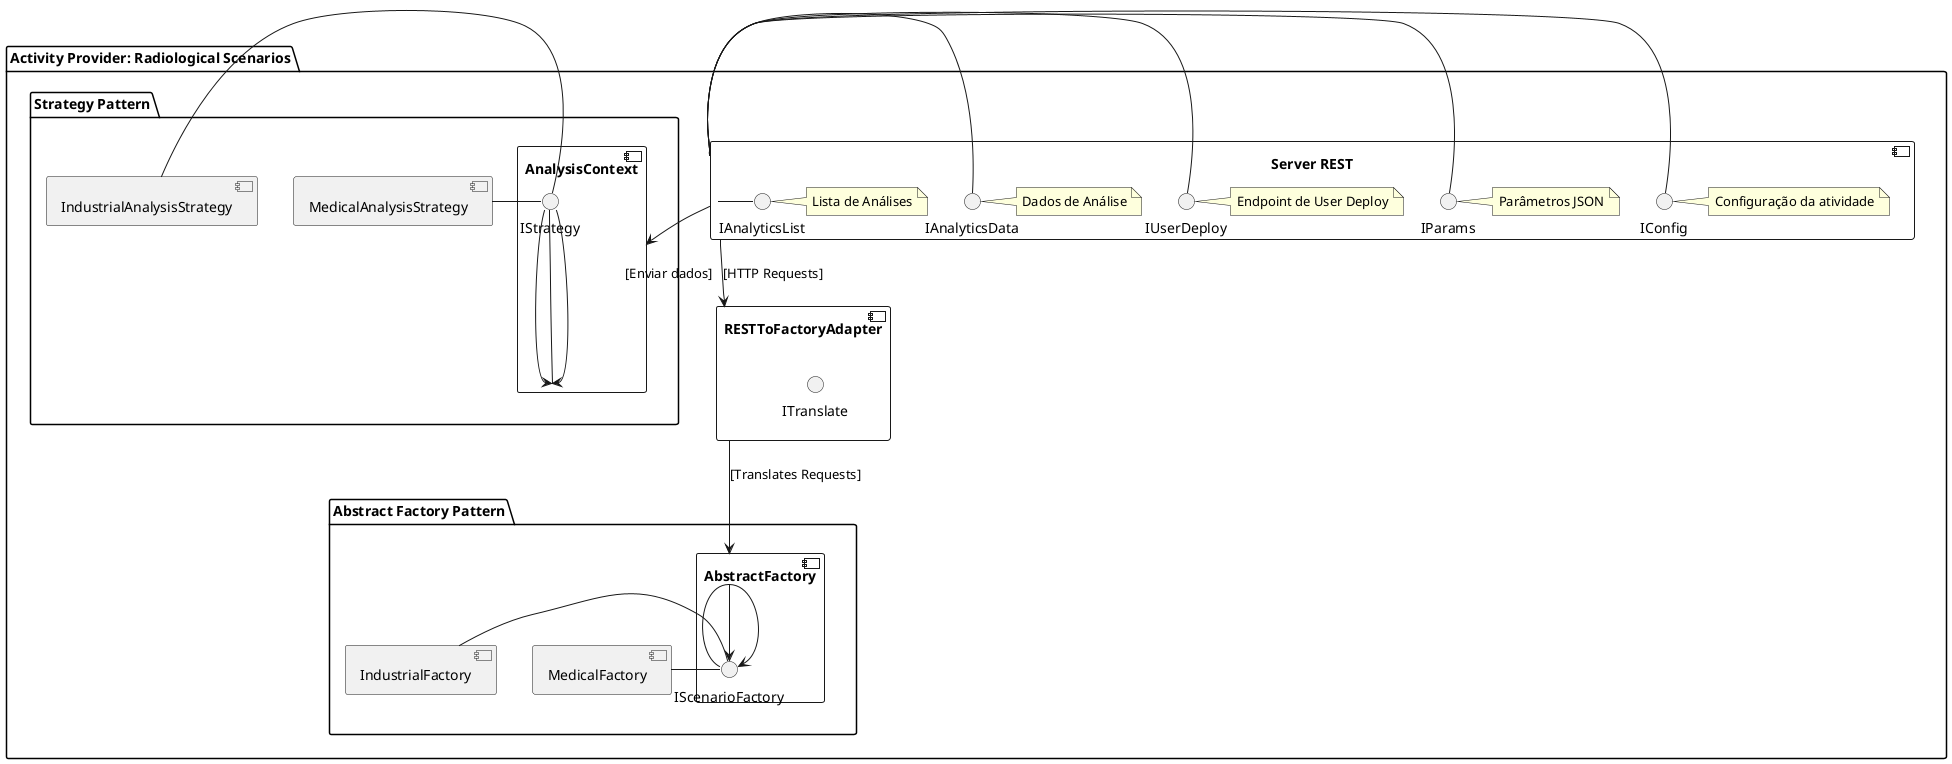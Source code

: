 
@startuml
package "Activity Provider: Radiological Scenarios" {
    
    component "Server REST" {
        interface IConfig
        interface IParams
        interface IUserDeploy
        interface IAnalyticsData
        interface IAnalyticsList
        note right of IConfig
            Configuração da atividade
        end note
        note right of IParams
            Parâmetros JSON
        end note
        note right of IUserDeploy
            Endpoint de User Deploy
        end note
        note right of IAnalyticsData
            Dados de Análise
        end note
        note right of IAnalyticsList
            Lista de Análises
        end note
    }

    component "RESTToFactoryAdapter" {
        interface ITranslate
    }

    package "Abstract Factory Pattern" {
        component "AbstractFactory" {
            interface IScenarioFactory
        }
        component "MedicalFactory" {
            AbstractFactory --> IScenarioFactory
        }
        component "IndustrialFactory" {
            AbstractFactory --> IScenarioFactory
        }
    }

    package "Strategy Pattern" {
        component "AnalysisContext" {
            interface IStrategy
        }

        component "MedicalAnalysisStrategy" {
            IStrategy --> AnalysisContext
        }

        component "IndustrialAnalysisStrategy" {
            IStrategy --> AnalysisContext
        }
    }
}

"Server REST" - [IConfig]
"Server REST" - [IParams]
"Server REST" - [IUserDeploy]
"Server REST" - [IAnalyticsData]
"Server REST" - [IAnalyticsList]

"Server REST" --> RESTToFactoryAdapter : [HTTP Requests]
"RESTToFactoryAdapter" --> AbstractFactory : [Translates Requests]
"AbstractFactory" - [IScenarioFactory]
"IScenarioFactory" - MedicalFactory
"IScenarioFactory" - IndustrialFactory

"Server REST" --> AnalysisContext : [Enviar dados]
"AnalysisContext" - [IStrategy]
"IStrategy" - MedicalAnalysisStrategy
"IStrategy" - IndustrialAnalysisStrategy
@enduml